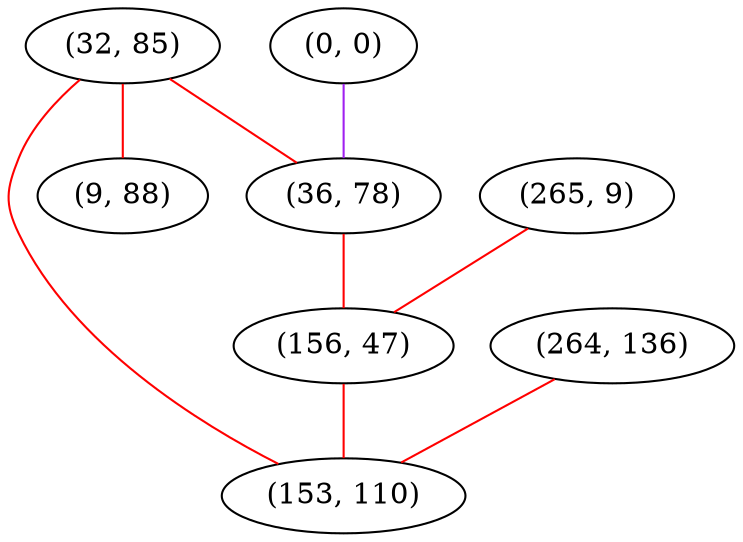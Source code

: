 graph "" {
"(0, 0)";
"(32, 85)";
"(36, 78)";
"(265, 9)";
"(156, 47)";
"(264, 136)";
"(153, 110)";
"(9, 88)";
"(0, 0)" -- "(36, 78)"  [color=purple, key=0, weight=4];
"(32, 85)" -- "(9, 88)"  [color=red, key=0, weight=1];
"(32, 85)" -- "(153, 110)"  [color=red, key=0, weight=1];
"(32, 85)" -- "(36, 78)"  [color=red, key=0, weight=1];
"(36, 78)" -- "(156, 47)"  [color=red, key=0, weight=1];
"(265, 9)" -- "(156, 47)"  [color=red, key=0, weight=1];
"(156, 47)" -- "(153, 110)"  [color=red, key=0, weight=1];
"(264, 136)" -- "(153, 110)"  [color=red, key=0, weight=1];
}
